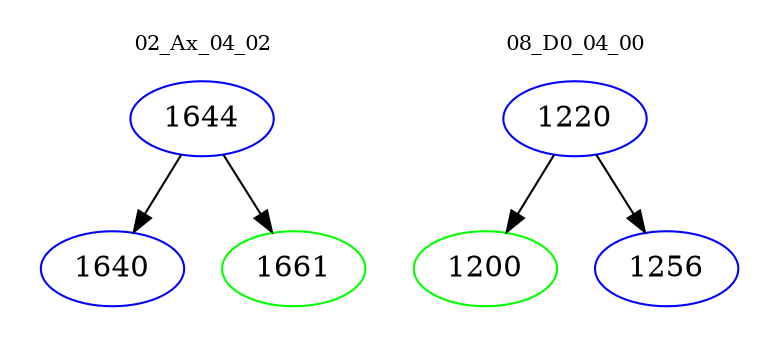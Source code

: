 digraph{
subgraph cluster_0 {
color = white
label = "02_Ax_04_02";
fontsize=10;
T0_1644 [label="1644", color="blue"]
T0_1644 -> T0_1640 [color="black"]
T0_1640 [label="1640", color="blue"]
T0_1644 -> T0_1661 [color="black"]
T0_1661 [label="1661", color="green"]
}
subgraph cluster_1 {
color = white
label = "08_D0_04_00";
fontsize=10;
T1_1220 [label="1220", color="blue"]
T1_1220 -> T1_1200 [color="black"]
T1_1200 [label="1200", color="green"]
T1_1220 -> T1_1256 [color="black"]
T1_1256 [label="1256", color="blue"]
}
}
